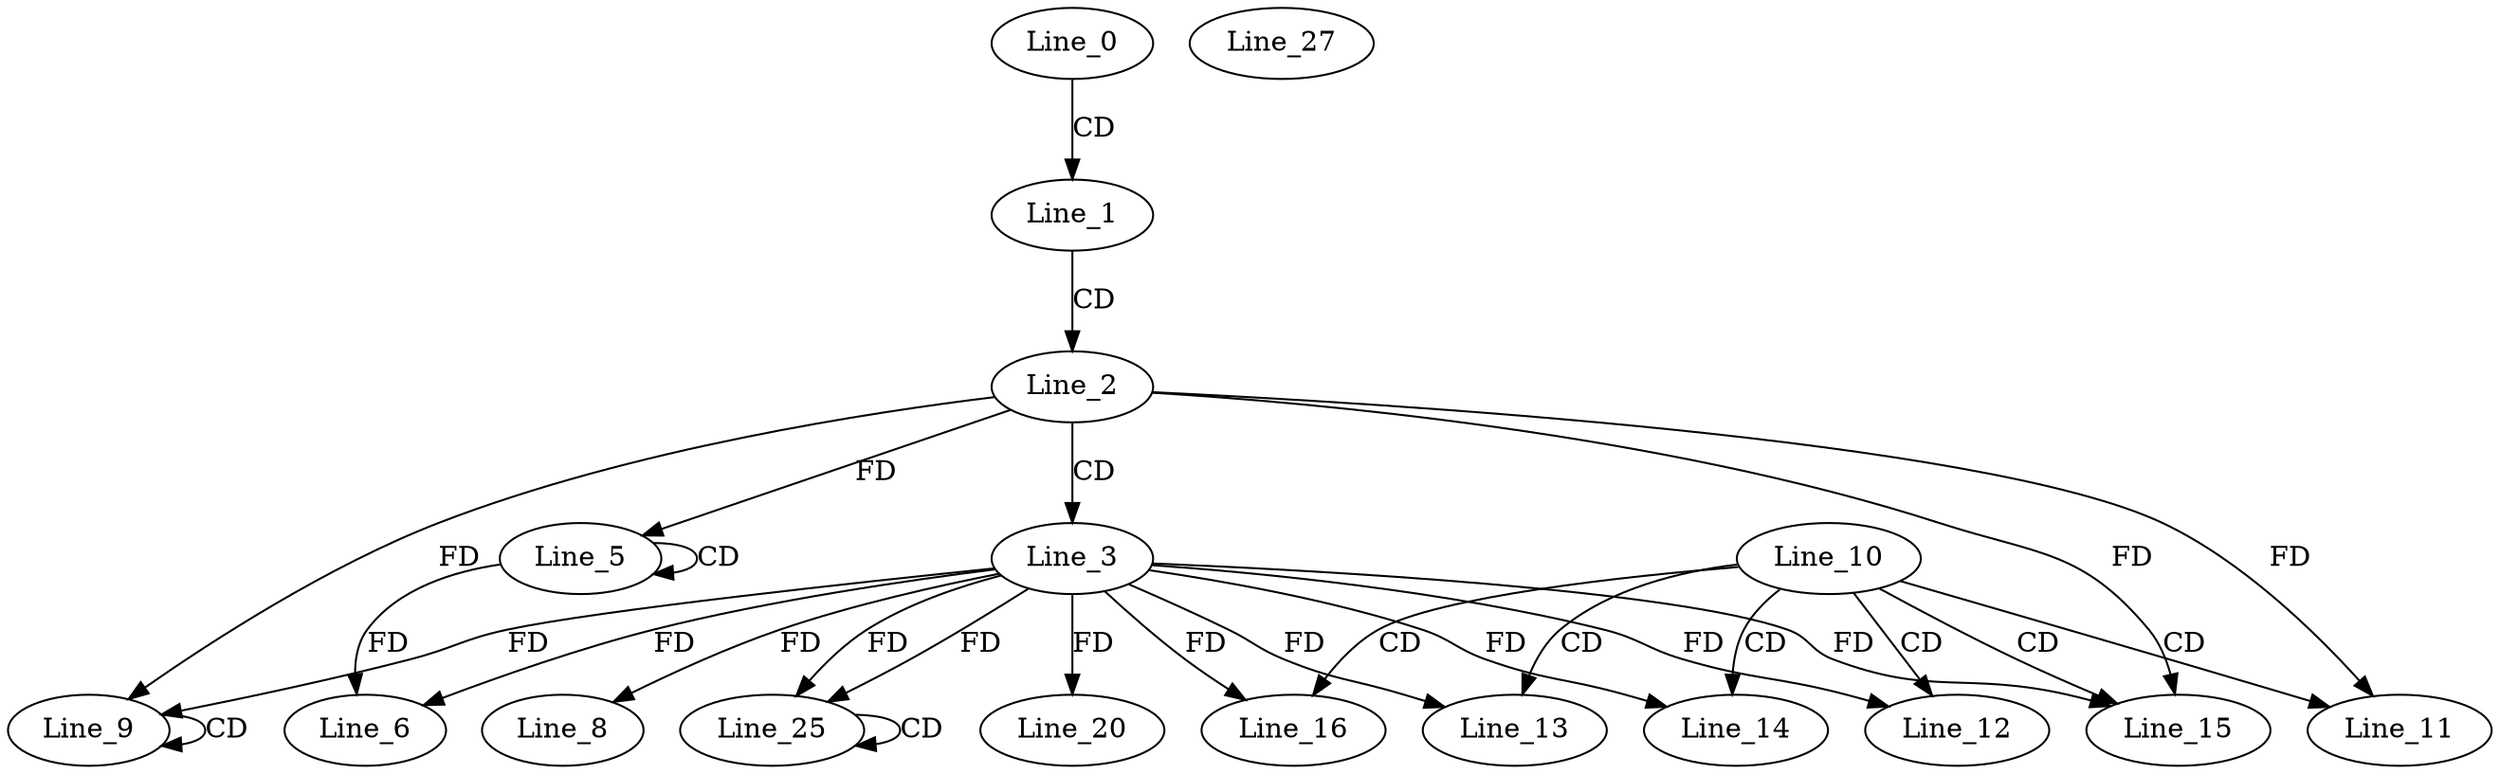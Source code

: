digraph G {
  Line_0;
  Line_1;
  Line_2;
  Line_3;
  Line_5;
  Line_5;
  Line_5;
  Line_6;
  Line_8;
  Line_9;
  Line_9;
  Line_9;
  Line_9;
  Line_10;
  Line_11;
  Line_11;
  Line_12;
  Line_13;
  Line_14;
  Line_15;
  Line_16;
  Line_20;
  Line_25;
  Line_25;
  Line_27;
  Line_0 -> Line_1 [ label="CD" ];
  Line_1 -> Line_2 [ label="CD" ];
  Line_2 -> Line_3 [ label="CD" ];
  Line_5 -> Line_5 [ label="CD" ];
  Line_2 -> Line_5 [ label="FD" ];
  Line_3 -> Line_6 [ label="FD" ];
  Line_5 -> Line_6 [ label="FD" ];
  Line_3 -> Line_8 [ label="FD" ];
  Line_9 -> Line_9 [ label="CD" ];
  Line_3 -> Line_9 [ label="FD" ];
  Line_2 -> Line_9 [ label="FD" ];
  Line_10 -> Line_11 [ label="CD" ];
  Line_2 -> Line_11 [ label="FD" ];
  Line_10 -> Line_12 [ label="CD" ];
  Line_3 -> Line_12 [ label="FD" ];
  Line_10 -> Line_13 [ label="CD" ];
  Line_3 -> Line_13 [ label="FD" ];
  Line_10 -> Line_14 [ label="CD" ];
  Line_3 -> Line_14 [ label="FD" ];
  Line_10 -> Line_15 [ label="CD" ];
  Line_3 -> Line_15 [ label="FD" ];
  Line_2 -> Line_15 [ label="FD" ];
  Line_10 -> Line_16 [ label="CD" ];
  Line_3 -> Line_16 [ label="FD" ];
  Line_3 -> Line_20 [ label="FD" ];
  Line_3 -> Line_25 [ label="FD" ];
  Line_25 -> Line_25 [ label="CD" ];
  Line_3 -> Line_25 [ label="FD" ];
}
